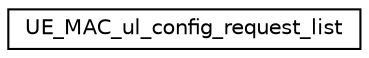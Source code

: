 digraph "Graphical Class Hierarchy"
{
 // LATEX_PDF_SIZE
  edge [fontname="Helvetica",fontsize="10",labelfontname="Helvetica",labelfontsize="10"];
  node [fontname="Helvetica",fontsize="10",shape=record];
  rankdir="LR";
  Node0 [label="UE_MAC_ul_config_request_list",height=0.2,width=0.4,color="black", fillcolor="white", style="filled",URL="$structUE__MAC__ul__config__request__list.html",tooltip=" "];
}
